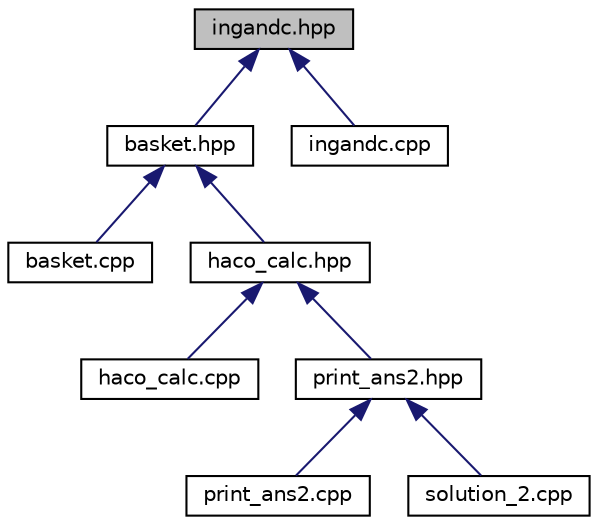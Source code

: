 digraph "ingandc.hpp"
{
  edge [fontname="Helvetica",fontsize="10",labelfontname="Helvetica",labelfontsize="10"];
  node [fontname="Helvetica",fontsize="10",shape=record];
  Node1 [label="ingandc.hpp",height=0.2,width=0.4,color="black", fillcolor="grey75", style="filled", fontcolor="black"];
  Node1 -> Node2 [dir="back",color="midnightblue",fontsize="10",style="solid",fontname="Helvetica"];
  Node2 [label="basket.hpp",height=0.2,width=0.4,color="black", fillcolor="white", style="filled",URL="$basket_8hpp.html"];
  Node2 -> Node3 [dir="back",color="midnightblue",fontsize="10",style="solid",fontname="Helvetica"];
  Node3 [label="basket.cpp",height=0.2,width=0.4,color="black", fillcolor="white", style="filled",URL="$basket_8cpp.html"];
  Node2 -> Node4 [dir="back",color="midnightblue",fontsize="10",style="solid",fontname="Helvetica"];
  Node4 [label="haco_calc.hpp",height=0.2,width=0.4,color="black", fillcolor="white", style="filled",URL="$haco__calc_8hpp.html"];
  Node4 -> Node5 [dir="back",color="midnightblue",fontsize="10",style="solid",fontname="Helvetica"];
  Node5 [label="haco_calc.cpp",height=0.2,width=0.4,color="black", fillcolor="white", style="filled",URL="$haco__calc_8cpp.html"];
  Node4 -> Node6 [dir="back",color="midnightblue",fontsize="10",style="solid",fontname="Helvetica"];
  Node6 [label="print_ans2.hpp",height=0.2,width=0.4,color="black", fillcolor="white", style="filled",URL="$print__ans2_8hpp.html"];
  Node6 -> Node7 [dir="back",color="midnightblue",fontsize="10",style="solid",fontname="Helvetica"];
  Node7 [label="print_ans2.cpp",height=0.2,width=0.4,color="black", fillcolor="white", style="filled",URL="$print__ans2_8cpp.html"];
  Node6 -> Node8 [dir="back",color="midnightblue",fontsize="10",style="solid",fontname="Helvetica"];
  Node8 [label="solution_2.cpp",height=0.2,width=0.4,color="black", fillcolor="white", style="filled",URL="$solution__2_8cpp.html"];
  Node1 -> Node9 [dir="back",color="midnightblue",fontsize="10",style="solid",fontname="Helvetica"];
  Node9 [label="ingandc.cpp",height=0.2,width=0.4,color="black", fillcolor="white", style="filled",URL="$ingandc_8cpp.html"];
}
